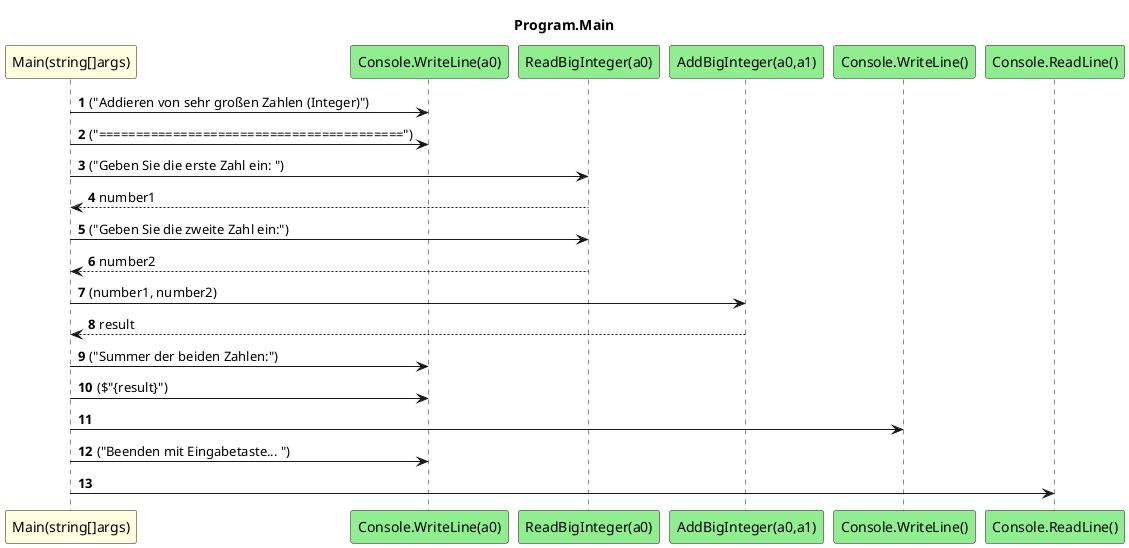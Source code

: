 @startuml Program.Main
title Program.Main
participant "Main(string[]args)" as Main_p0 #LightYellow
participant "Console.WriteLine(a0)" as Console_WriteLine_a0 #LightGreen
participant "ReadBigInteger(a0)" as ReadBigInteger_a0 #LightGreen
participant "AddBigInteger(a0,a1)" as AddBigInteger_a0_a1 #LightGreen
participant "Console.WriteLine()" as Console_WriteLine #LightGreen
participant "Console.ReadLine()" as Console_ReadLine #LightGreen
autonumber
Main_p0 -> Console_WriteLine_a0 : ("Addieren von sehr großen Zahlen (Integer)")
Main_p0 -> Console_WriteLine_a0 : ("=========================================")
Main_p0 -> ReadBigInteger_a0 : ("Geben Sie die erste Zahl ein: ")
ReadBigInteger_a0 --> Main_p0 : number1
Main_p0 -> ReadBigInteger_a0 : ("Geben Sie die zweite Zahl ein:")
ReadBigInteger_a0 --> Main_p0 : number2
Main_p0 -> AddBigInteger_a0_a1 : (number1, number2)
AddBigInteger_a0_a1 --> Main_p0 : result
Main_p0 -> Console_WriteLine_a0 : ("Summer der beiden Zahlen:")
Main_p0 -> Console_WriteLine_a0 : ($"{result}")
Main_p0 -> Console_WriteLine
Main_p0 -> Console_WriteLine_a0 : ("Beenden mit Eingabetaste... ")
Main_p0 -> Console_ReadLine
@enduml
